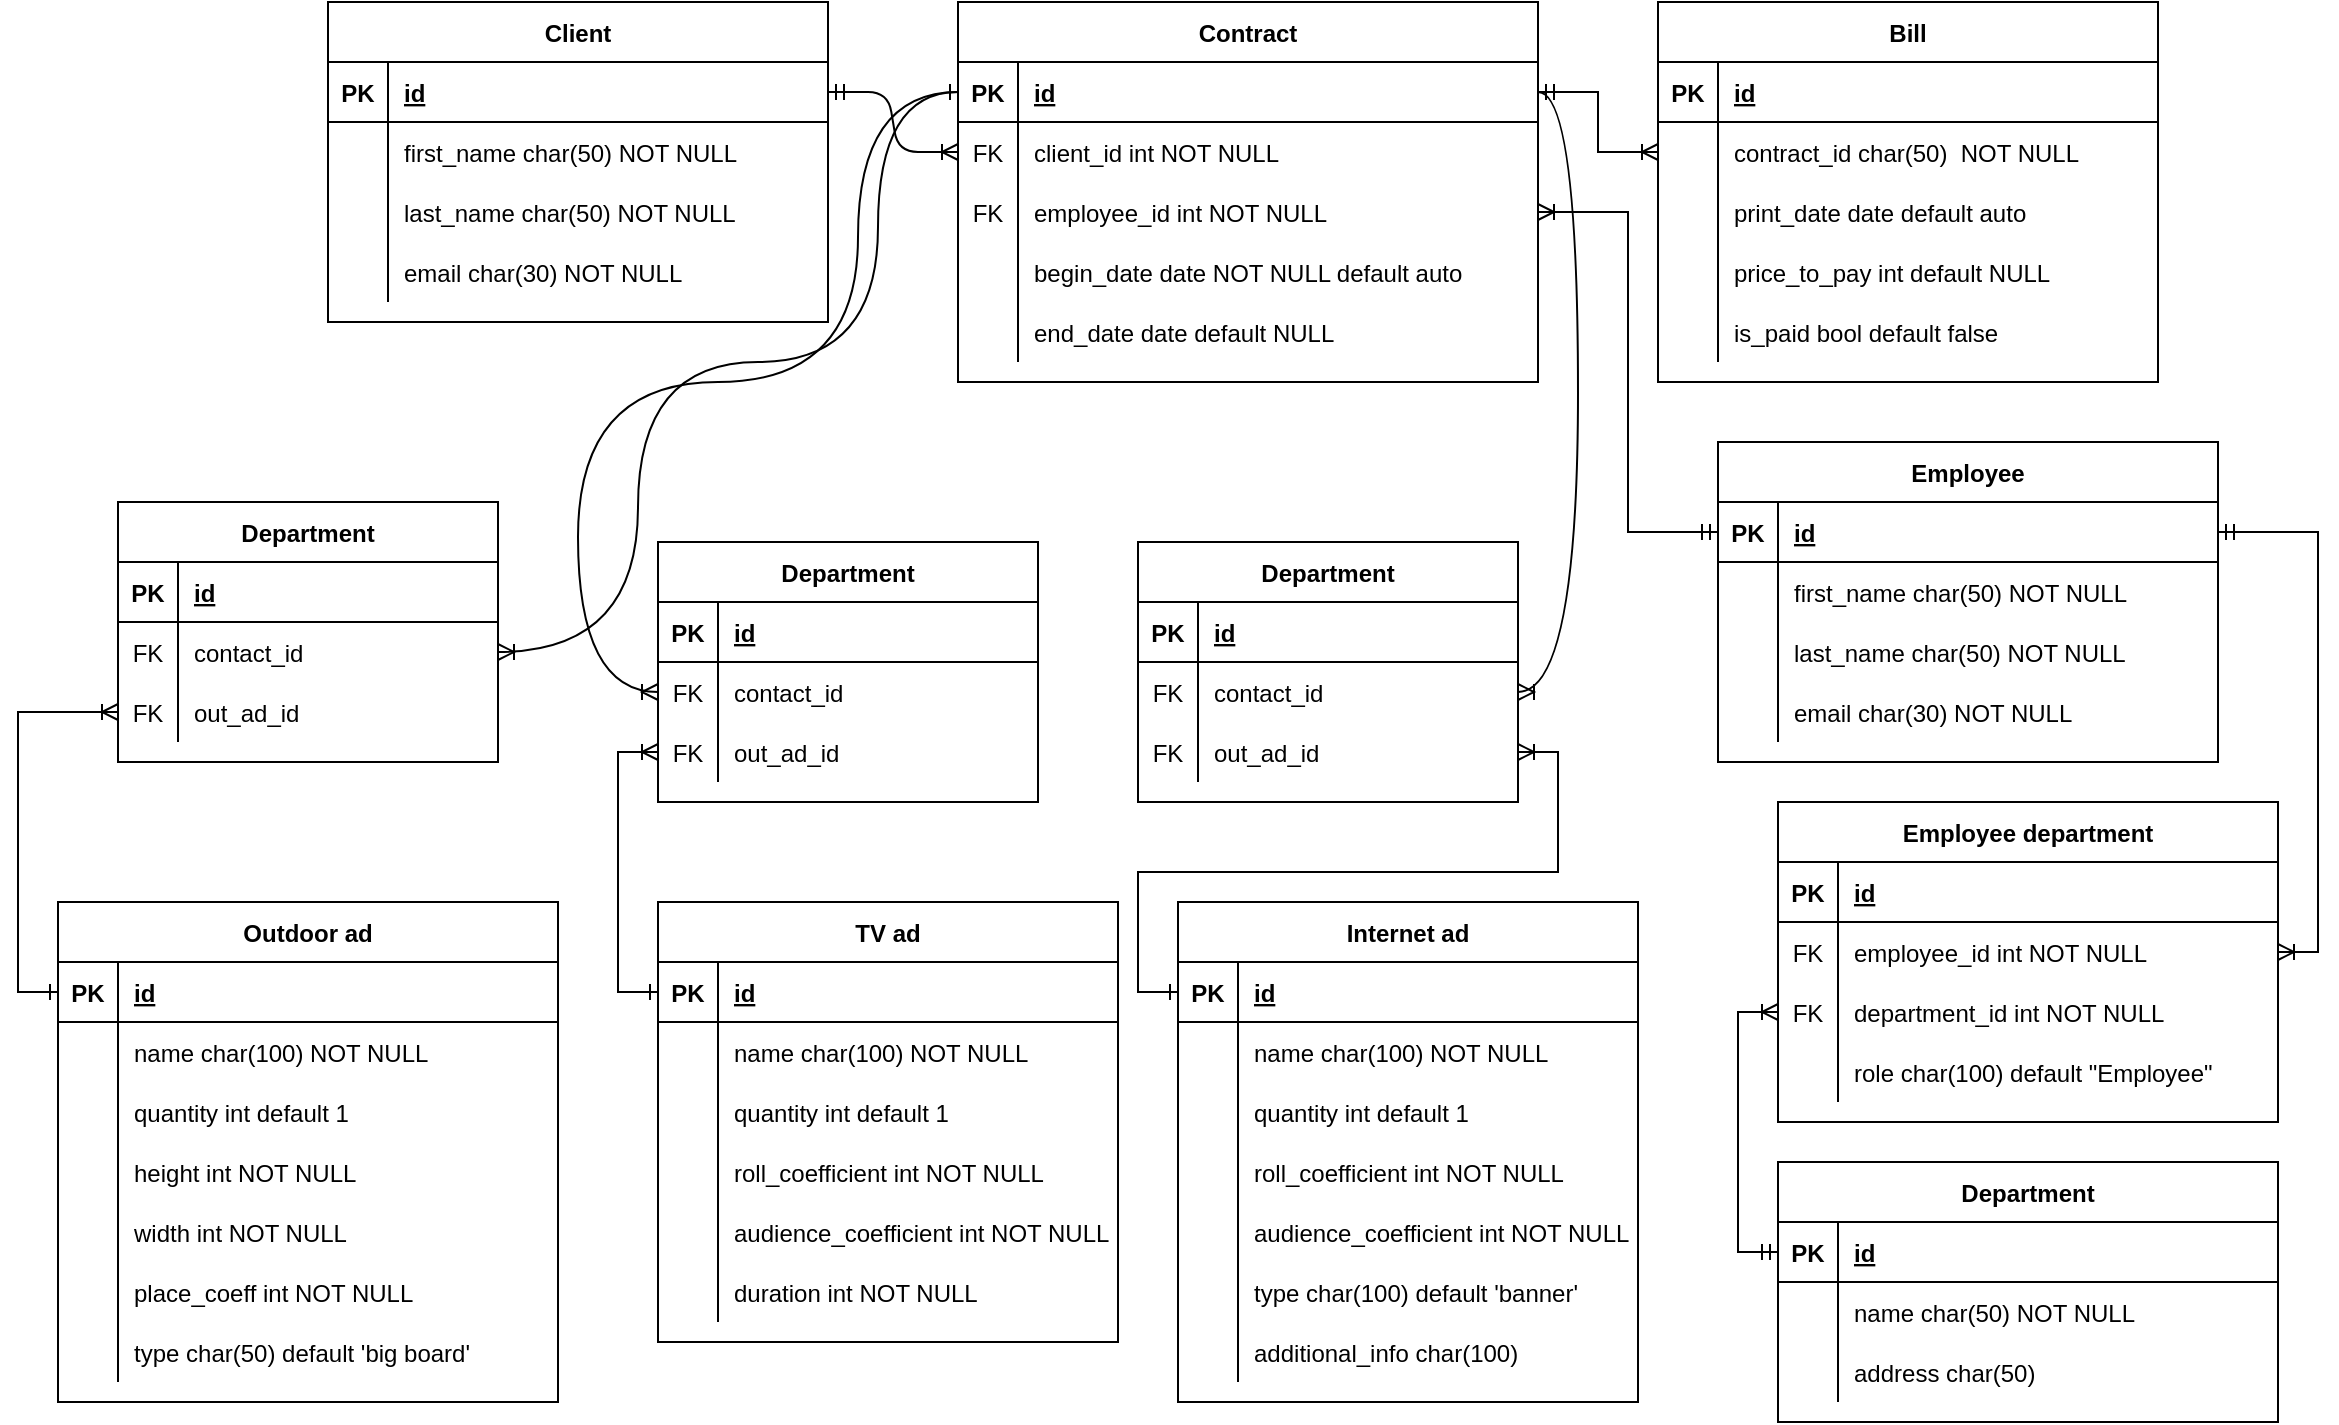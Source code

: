 <mxfile version="14.6.3" type="github">
  <diagram id="R2lEEEUBdFMjLlhIrx00" name="Page-1">
    <mxGraphModel dx="792" dy="732" grid="1" gridSize="10" guides="1" tooltips="1" connect="1" arrows="1" fold="1" page="1" pageScale="1" pageWidth="850" pageHeight="1100" math="0" shadow="0" extFonts="Permanent Marker^https://fonts.googleapis.com/css?family=Permanent+Marker">
      <root>
        <mxCell id="0" />
        <mxCell id="1" parent="0" />
        <mxCell id="C-vyLk0tnHw3VtMMgP7b-1" value="" style="edgeStyle=entityRelationEdgeStyle;endArrow=ERoneToMany;startArrow=ERmandOne;endFill=0;startFill=0;" parent="1" source="C-vyLk0tnHw3VtMMgP7b-24" target="C-vyLk0tnHw3VtMMgP7b-6" edge="1">
          <mxGeometry width="100" height="100" relative="1" as="geometry">
            <mxPoint x="340" y="720" as="sourcePoint" />
            <mxPoint x="440" y="620" as="targetPoint" />
          </mxGeometry>
        </mxCell>
        <mxCell id="C-vyLk0tnHw3VtMMgP7b-2" value="Contract" style="shape=table;startSize=30;container=1;collapsible=1;childLayout=tableLayout;fixedRows=1;rowLines=0;fontStyle=1;align=center;resizeLast=1;" parent="1" vertex="1">
          <mxGeometry x="490" y="120" width="290" height="190" as="geometry" />
        </mxCell>
        <mxCell id="C-vyLk0tnHw3VtMMgP7b-3" value="" style="shape=partialRectangle;collapsible=0;dropTarget=0;pointerEvents=0;fillColor=none;points=[[0,0.5],[1,0.5]];portConstraint=eastwest;top=0;left=0;right=0;bottom=1;" parent="C-vyLk0tnHw3VtMMgP7b-2" vertex="1">
          <mxGeometry y="30" width="290" height="30" as="geometry" />
        </mxCell>
        <mxCell id="C-vyLk0tnHw3VtMMgP7b-4" value="PK" style="shape=partialRectangle;overflow=hidden;connectable=0;fillColor=none;top=0;left=0;bottom=0;right=0;fontStyle=1;" parent="C-vyLk0tnHw3VtMMgP7b-3" vertex="1">
          <mxGeometry width="30" height="30" as="geometry" />
        </mxCell>
        <mxCell id="C-vyLk0tnHw3VtMMgP7b-5" value="id" style="shape=partialRectangle;overflow=hidden;connectable=0;fillColor=none;top=0;left=0;bottom=0;right=0;align=left;spacingLeft=6;fontStyle=5;" parent="C-vyLk0tnHw3VtMMgP7b-3" vertex="1">
          <mxGeometry x="30" width="260" height="30" as="geometry" />
        </mxCell>
        <mxCell id="C-vyLk0tnHw3VtMMgP7b-6" value="" style="shape=partialRectangle;collapsible=0;dropTarget=0;pointerEvents=0;fillColor=none;points=[[0,0.5],[1,0.5]];portConstraint=eastwest;top=0;left=0;right=0;bottom=0;" parent="C-vyLk0tnHw3VtMMgP7b-2" vertex="1">
          <mxGeometry y="60" width="290" height="30" as="geometry" />
        </mxCell>
        <mxCell id="C-vyLk0tnHw3VtMMgP7b-7" value="FK" style="shape=partialRectangle;overflow=hidden;connectable=0;fillColor=none;top=0;left=0;bottom=0;right=0;" parent="C-vyLk0tnHw3VtMMgP7b-6" vertex="1">
          <mxGeometry width="30" height="30" as="geometry" />
        </mxCell>
        <mxCell id="C-vyLk0tnHw3VtMMgP7b-8" value="client_id int NOT NULL" style="shape=partialRectangle;overflow=hidden;connectable=0;fillColor=none;top=0;left=0;bottom=0;right=0;align=left;spacingLeft=6;" parent="C-vyLk0tnHw3VtMMgP7b-6" vertex="1">
          <mxGeometry x="30" width="260" height="30" as="geometry" />
        </mxCell>
        <mxCell id="C-vyLk0tnHw3VtMMgP7b-9" value="" style="shape=partialRectangle;collapsible=0;dropTarget=0;pointerEvents=0;fillColor=none;points=[[0,0.5],[1,0.5]];portConstraint=eastwest;top=0;left=0;right=0;bottom=0;" parent="C-vyLk0tnHw3VtMMgP7b-2" vertex="1">
          <mxGeometry y="90" width="290" height="30" as="geometry" />
        </mxCell>
        <mxCell id="C-vyLk0tnHw3VtMMgP7b-10" value="FK" style="shape=partialRectangle;overflow=hidden;connectable=0;fillColor=none;top=0;left=0;bottom=0;right=0;" parent="C-vyLk0tnHw3VtMMgP7b-9" vertex="1">
          <mxGeometry width="30" height="30" as="geometry" />
        </mxCell>
        <mxCell id="C-vyLk0tnHw3VtMMgP7b-11" value="employee_id int NOT NULL" style="shape=partialRectangle;overflow=hidden;connectable=0;fillColor=none;top=0;left=0;bottom=0;right=0;align=left;spacingLeft=6;" parent="C-vyLk0tnHw3VtMMgP7b-9" vertex="1">
          <mxGeometry x="30" width="260" height="30" as="geometry" />
        </mxCell>
        <mxCell id="jYW_8Co8lEucG8dBWMGK-69" value="" style="shape=partialRectangle;collapsible=0;dropTarget=0;pointerEvents=0;fillColor=none;points=[[0,0.5],[1,0.5]];portConstraint=eastwest;top=0;left=0;right=0;bottom=0;" parent="C-vyLk0tnHw3VtMMgP7b-2" vertex="1">
          <mxGeometry y="120" width="290" height="30" as="geometry" />
        </mxCell>
        <mxCell id="jYW_8Co8lEucG8dBWMGK-70" value="" style="shape=partialRectangle;overflow=hidden;connectable=0;fillColor=none;top=0;left=0;bottom=0;right=0;" parent="jYW_8Co8lEucG8dBWMGK-69" vertex="1">
          <mxGeometry width="30" height="30" as="geometry" />
        </mxCell>
        <mxCell id="jYW_8Co8lEucG8dBWMGK-71" value="begin_date date NOT NULL default auto" style="shape=partialRectangle;overflow=hidden;connectable=0;fillColor=none;top=0;left=0;bottom=0;right=0;align=left;spacingLeft=6;" parent="jYW_8Co8lEucG8dBWMGK-69" vertex="1">
          <mxGeometry x="30" width="260" height="30" as="geometry" />
        </mxCell>
        <mxCell id="jYW_8Co8lEucG8dBWMGK-72" value="" style="shape=partialRectangle;collapsible=0;dropTarget=0;pointerEvents=0;fillColor=none;points=[[0,0.5],[1,0.5]];portConstraint=eastwest;top=0;left=0;right=0;bottom=0;" parent="C-vyLk0tnHw3VtMMgP7b-2" vertex="1">
          <mxGeometry y="150" width="290" height="30" as="geometry" />
        </mxCell>
        <mxCell id="jYW_8Co8lEucG8dBWMGK-73" value="" style="shape=partialRectangle;overflow=hidden;connectable=0;fillColor=none;top=0;left=0;bottom=0;right=0;" parent="jYW_8Co8lEucG8dBWMGK-72" vertex="1">
          <mxGeometry width="30" height="30" as="geometry" />
        </mxCell>
        <mxCell id="jYW_8Co8lEucG8dBWMGK-74" value="end_date date default NULL" style="shape=partialRectangle;overflow=hidden;connectable=0;fillColor=none;top=0;left=0;bottom=0;right=0;align=left;spacingLeft=6;" parent="jYW_8Co8lEucG8dBWMGK-72" vertex="1">
          <mxGeometry x="30" width="260" height="30" as="geometry" />
        </mxCell>
        <mxCell id="C-vyLk0tnHw3VtMMgP7b-23" value="Client" style="shape=table;startSize=30;container=1;collapsible=1;childLayout=tableLayout;fixedRows=1;rowLines=0;fontStyle=1;align=center;resizeLast=1;" parent="1" vertex="1">
          <mxGeometry x="175" y="120" width="250" height="160" as="geometry" />
        </mxCell>
        <mxCell id="C-vyLk0tnHw3VtMMgP7b-24" value="" style="shape=partialRectangle;collapsible=0;dropTarget=0;pointerEvents=0;fillColor=none;points=[[0,0.5],[1,0.5]];portConstraint=eastwest;top=0;left=0;right=0;bottom=1;" parent="C-vyLk0tnHw3VtMMgP7b-23" vertex="1">
          <mxGeometry y="30" width="250" height="30" as="geometry" />
        </mxCell>
        <mxCell id="C-vyLk0tnHw3VtMMgP7b-25" value="PK" style="shape=partialRectangle;overflow=hidden;connectable=0;fillColor=none;top=0;left=0;bottom=0;right=0;fontStyle=1;" parent="C-vyLk0tnHw3VtMMgP7b-24" vertex="1">
          <mxGeometry width="30" height="30" as="geometry" />
        </mxCell>
        <mxCell id="C-vyLk0tnHw3VtMMgP7b-26" value="id" style="shape=partialRectangle;overflow=hidden;connectable=0;fillColor=none;top=0;left=0;bottom=0;right=0;align=left;spacingLeft=6;fontStyle=5;" parent="C-vyLk0tnHw3VtMMgP7b-24" vertex="1">
          <mxGeometry x="30" width="220" height="30" as="geometry" />
        </mxCell>
        <mxCell id="C-vyLk0tnHw3VtMMgP7b-27" value="" style="shape=partialRectangle;collapsible=0;dropTarget=0;pointerEvents=0;fillColor=none;points=[[0,0.5],[1,0.5]];portConstraint=eastwest;top=0;left=0;right=0;bottom=0;" parent="C-vyLk0tnHw3VtMMgP7b-23" vertex="1">
          <mxGeometry y="60" width="250" height="30" as="geometry" />
        </mxCell>
        <mxCell id="C-vyLk0tnHw3VtMMgP7b-28" value="" style="shape=partialRectangle;overflow=hidden;connectable=0;fillColor=none;top=0;left=0;bottom=0;right=0;" parent="C-vyLk0tnHw3VtMMgP7b-27" vertex="1">
          <mxGeometry width="30" height="30" as="geometry" />
        </mxCell>
        <mxCell id="C-vyLk0tnHw3VtMMgP7b-29" value="first_name char(50) NOT NULL" style="shape=partialRectangle;overflow=hidden;connectable=0;fillColor=none;top=0;left=0;bottom=0;right=0;align=left;spacingLeft=6;" parent="C-vyLk0tnHw3VtMMgP7b-27" vertex="1">
          <mxGeometry x="30" width="220" height="30" as="geometry" />
        </mxCell>
        <mxCell id="DAZSzT3aJ0yRN7Px0Ek2-8" value="" style="shape=partialRectangle;collapsible=0;dropTarget=0;pointerEvents=0;fillColor=none;points=[[0,0.5],[1,0.5]];portConstraint=eastwest;top=0;left=0;right=0;bottom=0;" parent="C-vyLk0tnHw3VtMMgP7b-23" vertex="1">
          <mxGeometry y="90" width="250" height="30" as="geometry" />
        </mxCell>
        <mxCell id="DAZSzT3aJ0yRN7Px0Ek2-9" value="" style="shape=partialRectangle;overflow=hidden;connectable=0;fillColor=none;top=0;left=0;bottom=0;right=0;" parent="DAZSzT3aJ0yRN7Px0Ek2-8" vertex="1">
          <mxGeometry width="30" height="30" as="geometry" />
        </mxCell>
        <mxCell id="DAZSzT3aJ0yRN7Px0Ek2-10" value="last_name char(50) NOT NULL" style="shape=partialRectangle;overflow=hidden;connectable=0;fillColor=none;top=0;left=0;bottom=0;right=0;align=left;spacingLeft=6;" parent="DAZSzT3aJ0yRN7Px0Ek2-8" vertex="1">
          <mxGeometry x="30" width="220" height="30" as="geometry" />
        </mxCell>
        <mxCell id="DAZSzT3aJ0yRN7Px0Ek2-11" value="" style="shape=partialRectangle;collapsible=0;dropTarget=0;pointerEvents=0;fillColor=none;points=[[0,0.5],[1,0.5]];portConstraint=eastwest;top=0;left=0;right=0;bottom=0;" parent="C-vyLk0tnHw3VtMMgP7b-23" vertex="1">
          <mxGeometry y="120" width="250" height="30" as="geometry" />
        </mxCell>
        <mxCell id="DAZSzT3aJ0yRN7Px0Ek2-12" value="" style="shape=partialRectangle;overflow=hidden;connectable=0;fillColor=none;top=0;left=0;bottom=0;right=0;" parent="DAZSzT3aJ0yRN7Px0Ek2-11" vertex="1">
          <mxGeometry width="30" height="30" as="geometry" />
        </mxCell>
        <mxCell id="DAZSzT3aJ0yRN7Px0Ek2-13" value="email char(30) NOT NULL" style="shape=partialRectangle;overflow=hidden;connectable=0;fillColor=none;top=0;left=0;bottom=0;right=0;align=left;spacingLeft=6;" parent="DAZSzT3aJ0yRN7Px0Ek2-11" vertex="1">
          <mxGeometry x="30" width="220" height="30" as="geometry" />
        </mxCell>
        <mxCell id="jYW_8Co8lEucG8dBWMGK-11" value="Employee" style="shape=table;startSize=30;container=1;collapsible=1;childLayout=tableLayout;fixedRows=1;rowLines=0;fontStyle=1;align=center;resizeLast=1;" parent="1" vertex="1">
          <mxGeometry x="870" y="340" width="250" height="160" as="geometry" />
        </mxCell>
        <mxCell id="jYW_8Co8lEucG8dBWMGK-12" value="" style="shape=partialRectangle;collapsible=0;dropTarget=0;pointerEvents=0;fillColor=none;points=[[0,0.5],[1,0.5]];portConstraint=eastwest;top=0;left=0;right=0;bottom=1;" parent="jYW_8Co8lEucG8dBWMGK-11" vertex="1">
          <mxGeometry y="30" width="250" height="30" as="geometry" />
        </mxCell>
        <mxCell id="jYW_8Co8lEucG8dBWMGK-13" value="PK" style="shape=partialRectangle;overflow=hidden;connectable=0;fillColor=none;top=0;left=0;bottom=0;right=0;fontStyle=1;" parent="jYW_8Co8lEucG8dBWMGK-12" vertex="1">
          <mxGeometry width="30" height="30" as="geometry" />
        </mxCell>
        <mxCell id="jYW_8Co8lEucG8dBWMGK-14" value="id" style="shape=partialRectangle;overflow=hidden;connectable=0;fillColor=none;top=0;left=0;bottom=0;right=0;align=left;spacingLeft=6;fontStyle=5;" parent="jYW_8Co8lEucG8dBWMGK-12" vertex="1">
          <mxGeometry x="30" width="220" height="30" as="geometry" />
        </mxCell>
        <mxCell id="jYW_8Co8lEucG8dBWMGK-15" value="" style="shape=partialRectangle;collapsible=0;dropTarget=0;pointerEvents=0;fillColor=none;points=[[0,0.5],[1,0.5]];portConstraint=eastwest;top=0;left=0;right=0;bottom=0;" parent="jYW_8Co8lEucG8dBWMGK-11" vertex="1">
          <mxGeometry y="60" width="250" height="30" as="geometry" />
        </mxCell>
        <mxCell id="jYW_8Co8lEucG8dBWMGK-16" value="" style="shape=partialRectangle;overflow=hidden;connectable=0;fillColor=none;top=0;left=0;bottom=0;right=0;" parent="jYW_8Co8lEucG8dBWMGK-15" vertex="1">
          <mxGeometry width="30" height="30" as="geometry" />
        </mxCell>
        <mxCell id="jYW_8Co8lEucG8dBWMGK-17" value="first_name char(50) NOT NULL" style="shape=partialRectangle;overflow=hidden;connectable=0;fillColor=none;top=0;left=0;bottom=0;right=0;align=left;spacingLeft=6;" parent="jYW_8Co8lEucG8dBWMGK-15" vertex="1">
          <mxGeometry x="30" width="220" height="30" as="geometry" />
        </mxCell>
        <mxCell id="jYW_8Co8lEucG8dBWMGK-18" value="" style="shape=partialRectangle;collapsible=0;dropTarget=0;pointerEvents=0;fillColor=none;points=[[0,0.5],[1,0.5]];portConstraint=eastwest;top=0;left=0;right=0;bottom=0;" parent="jYW_8Co8lEucG8dBWMGK-11" vertex="1">
          <mxGeometry y="90" width="250" height="30" as="geometry" />
        </mxCell>
        <mxCell id="jYW_8Co8lEucG8dBWMGK-19" value="" style="shape=partialRectangle;overflow=hidden;connectable=0;fillColor=none;top=0;left=0;bottom=0;right=0;" parent="jYW_8Co8lEucG8dBWMGK-18" vertex="1">
          <mxGeometry width="30" height="30" as="geometry" />
        </mxCell>
        <mxCell id="jYW_8Co8lEucG8dBWMGK-20" value="last_name char(50) NOT NULL" style="shape=partialRectangle;overflow=hidden;connectable=0;fillColor=none;top=0;left=0;bottom=0;right=0;align=left;spacingLeft=6;" parent="jYW_8Co8lEucG8dBWMGK-18" vertex="1">
          <mxGeometry x="30" width="220" height="30" as="geometry" />
        </mxCell>
        <mxCell id="jYW_8Co8lEucG8dBWMGK-21" value="" style="shape=partialRectangle;collapsible=0;dropTarget=0;pointerEvents=0;fillColor=none;points=[[0,0.5],[1,0.5]];portConstraint=eastwest;top=0;left=0;right=0;bottom=0;" parent="jYW_8Co8lEucG8dBWMGK-11" vertex="1">
          <mxGeometry y="120" width="250" height="30" as="geometry" />
        </mxCell>
        <mxCell id="jYW_8Co8lEucG8dBWMGK-22" value="" style="shape=partialRectangle;overflow=hidden;connectable=0;fillColor=none;top=0;left=0;bottom=0;right=0;" parent="jYW_8Co8lEucG8dBWMGK-21" vertex="1">
          <mxGeometry width="30" height="30" as="geometry" />
        </mxCell>
        <mxCell id="jYW_8Co8lEucG8dBWMGK-23" value="email char(30) NOT NULL" style="shape=partialRectangle;overflow=hidden;connectable=0;fillColor=none;top=0;left=0;bottom=0;right=0;align=left;spacingLeft=6;" parent="jYW_8Co8lEucG8dBWMGK-21" vertex="1">
          <mxGeometry x="30" width="220" height="30" as="geometry" />
        </mxCell>
        <mxCell id="jYW_8Co8lEucG8dBWMGK-24" value="Department" style="shape=table;startSize=30;container=1;collapsible=1;childLayout=tableLayout;fixedRows=1;rowLines=0;fontStyle=1;align=center;resizeLast=1;" parent="1" vertex="1">
          <mxGeometry x="900" y="700" width="250" height="130" as="geometry" />
        </mxCell>
        <mxCell id="jYW_8Co8lEucG8dBWMGK-25" value="" style="shape=partialRectangle;collapsible=0;dropTarget=0;pointerEvents=0;fillColor=none;points=[[0,0.5],[1,0.5]];portConstraint=eastwest;top=0;left=0;right=0;bottom=1;" parent="jYW_8Co8lEucG8dBWMGK-24" vertex="1">
          <mxGeometry y="30" width="250" height="30" as="geometry" />
        </mxCell>
        <mxCell id="jYW_8Co8lEucG8dBWMGK-26" value="PK" style="shape=partialRectangle;overflow=hidden;connectable=0;fillColor=none;top=0;left=0;bottom=0;right=0;fontStyle=1;" parent="jYW_8Co8lEucG8dBWMGK-25" vertex="1">
          <mxGeometry width="30" height="30" as="geometry" />
        </mxCell>
        <mxCell id="jYW_8Co8lEucG8dBWMGK-27" value="id" style="shape=partialRectangle;overflow=hidden;connectable=0;fillColor=none;top=0;left=0;bottom=0;right=0;align=left;spacingLeft=6;fontStyle=5;" parent="jYW_8Co8lEucG8dBWMGK-25" vertex="1">
          <mxGeometry x="30" width="220" height="30" as="geometry" />
        </mxCell>
        <mxCell id="jYW_8Co8lEucG8dBWMGK-28" value="" style="shape=partialRectangle;collapsible=0;dropTarget=0;pointerEvents=0;fillColor=none;points=[[0,0.5],[1,0.5]];portConstraint=eastwest;top=0;left=0;right=0;bottom=0;" parent="jYW_8Co8lEucG8dBWMGK-24" vertex="1">
          <mxGeometry y="60" width="250" height="30" as="geometry" />
        </mxCell>
        <mxCell id="jYW_8Co8lEucG8dBWMGK-29" value="" style="shape=partialRectangle;overflow=hidden;connectable=0;fillColor=none;top=0;left=0;bottom=0;right=0;" parent="jYW_8Co8lEucG8dBWMGK-28" vertex="1">
          <mxGeometry width="30" height="30" as="geometry" />
        </mxCell>
        <mxCell id="jYW_8Co8lEucG8dBWMGK-30" value="name char(50) NOT NULL" style="shape=partialRectangle;overflow=hidden;connectable=0;fillColor=none;top=0;left=0;bottom=0;right=0;align=left;spacingLeft=6;" parent="jYW_8Co8lEucG8dBWMGK-28" vertex="1">
          <mxGeometry x="30" width="220" height="30" as="geometry" />
        </mxCell>
        <mxCell id="jYW_8Co8lEucG8dBWMGK-63" value="" style="shape=partialRectangle;collapsible=0;dropTarget=0;pointerEvents=0;fillColor=none;points=[[0,0.5],[1,0.5]];portConstraint=eastwest;top=0;left=0;right=0;bottom=0;" parent="jYW_8Co8lEucG8dBWMGK-24" vertex="1">
          <mxGeometry y="90" width="250" height="30" as="geometry" />
        </mxCell>
        <mxCell id="jYW_8Co8lEucG8dBWMGK-64" value="" style="shape=partialRectangle;overflow=hidden;connectable=0;fillColor=none;top=0;left=0;bottom=0;right=0;" parent="jYW_8Co8lEucG8dBWMGK-63" vertex="1">
          <mxGeometry width="30" height="30" as="geometry" />
        </mxCell>
        <mxCell id="jYW_8Co8lEucG8dBWMGK-65" value="address char(50) " style="shape=partialRectangle;overflow=hidden;connectable=0;fillColor=none;top=0;left=0;bottom=0;right=0;align=left;spacingLeft=6;" parent="jYW_8Co8lEucG8dBWMGK-63" vertex="1">
          <mxGeometry x="30" width="220" height="30" as="geometry" />
        </mxCell>
        <mxCell id="jYW_8Co8lEucG8dBWMGK-50" value="Employee department" style="shape=table;startSize=30;container=1;collapsible=1;childLayout=tableLayout;fixedRows=1;rowLines=0;fontStyle=1;align=center;resizeLast=1;" parent="1" vertex="1">
          <mxGeometry x="900" y="520" width="250" height="160" as="geometry" />
        </mxCell>
        <mxCell id="jYW_8Co8lEucG8dBWMGK-51" value="" style="shape=partialRectangle;collapsible=0;dropTarget=0;pointerEvents=0;fillColor=none;points=[[0,0.5],[1,0.5]];portConstraint=eastwest;top=0;left=0;right=0;bottom=1;" parent="jYW_8Co8lEucG8dBWMGK-50" vertex="1">
          <mxGeometry y="30" width="250" height="30" as="geometry" />
        </mxCell>
        <mxCell id="jYW_8Co8lEucG8dBWMGK-52" value="PK" style="shape=partialRectangle;overflow=hidden;connectable=0;fillColor=none;top=0;left=0;bottom=0;right=0;fontStyle=1;" parent="jYW_8Co8lEucG8dBWMGK-51" vertex="1">
          <mxGeometry width="30" height="30" as="geometry" />
        </mxCell>
        <mxCell id="jYW_8Co8lEucG8dBWMGK-53" value="id" style="shape=partialRectangle;overflow=hidden;connectable=0;fillColor=none;top=0;left=0;bottom=0;right=0;align=left;spacingLeft=6;fontStyle=5;" parent="jYW_8Co8lEucG8dBWMGK-51" vertex="1">
          <mxGeometry x="30" width="220" height="30" as="geometry" />
        </mxCell>
        <mxCell id="jYW_8Co8lEucG8dBWMGK-54" value="" style="shape=partialRectangle;collapsible=0;dropTarget=0;pointerEvents=0;fillColor=none;points=[[0,0.5],[1,0.5]];portConstraint=eastwest;top=0;left=0;right=0;bottom=0;" parent="jYW_8Co8lEucG8dBWMGK-50" vertex="1">
          <mxGeometry y="60" width="250" height="30" as="geometry" />
        </mxCell>
        <mxCell id="jYW_8Co8lEucG8dBWMGK-55" value="FK" style="shape=partialRectangle;overflow=hidden;connectable=0;fillColor=none;top=0;left=0;bottom=0;right=0;" parent="jYW_8Co8lEucG8dBWMGK-54" vertex="1">
          <mxGeometry width="30" height="30" as="geometry" />
        </mxCell>
        <mxCell id="jYW_8Co8lEucG8dBWMGK-56" value="employee_id int NOT NULL" style="shape=partialRectangle;overflow=hidden;connectable=0;fillColor=none;top=0;left=0;bottom=0;right=0;align=left;spacingLeft=6;" parent="jYW_8Co8lEucG8dBWMGK-54" vertex="1">
          <mxGeometry x="30" width="220" height="30" as="geometry" />
        </mxCell>
        <mxCell id="jYW_8Co8lEucG8dBWMGK-57" value="" style="shape=partialRectangle;collapsible=0;dropTarget=0;pointerEvents=0;fillColor=none;points=[[0,0.5],[1,0.5]];portConstraint=eastwest;top=0;left=0;right=0;bottom=0;" parent="jYW_8Co8lEucG8dBWMGK-50" vertex="1">
          <mxGeometry y="90" width="250" height="30" as="geometry" />
        </mxCell>
        <mxCell id="jYW_8Co8lEucG8dBWMGK-58" value="FK" style="shape=partialRectangle;overflow=hidden;connectable=0;fillColor=none;top=0;left=0;bottom=0;right=0;" parent="jYW_8Co8lEucG8dBWMGK-57" vertex="1">
          <mxGeometry width="30" height="30" as="geometry" />
        </mxCell>
        <mxCell id="jYW_8Co8lEucG8dBWMGK-59" value="department_id int NOT NULL" style="shape=partialRectangle;overflow=hidden;connectable=0;fillColor=none;top=0;left=0;bottom=0;right=0;align=left;spacingLeft=6;" parent="jYW_8Co8lEucG8dBWMGK-57" vertex="1">
          <mxGeometry x="30" width="220" height="30" as="geometry" />
        </mxCell>
        <mxCell id="jYW_8Co8lEucG8dBWMGK-60" value="" style="shape=partialRectangle;collapsible=0;dropTarget=0;pointerEvents=0;fillColor=none;points=[[0,0.5],[1,0.5]];portConstraint=eastwest;top=0;left=0;right=0;bottom=0;" parent="jYW_8Co8lEucG8dBWMGK-50" vertex="1">
          <mxGeometry y="120" width="250" height="30" as="geometry" />
        </mxCell>
        <mxCell id="jYW_8Co8lEucG8dBWMGK-61" value="" style="shape=partialRectangle;overflow=hidden;connectable=0;fillColor=none;top=0;left=0;bottom=0;right=0;" parent="jYW_8Co8lEucG8dBWMGK-60" vertex="1">
          <mxGeometry width="30" height="30" as="geometry" />
        </mxCell>
        <mxCell id="jYW_8Co8lEucG8dBWMGK-62" value="role char(100) default &quot;Employee&quot;" style="shape=partialRectangle;overflow=hidden;connectable=0;fillColor=none;top=0;left=0;bottom=0;right=0;align=left;spacingLeft=6;" parent="jYW_8Co8lEucG8dBWMGK-60" vertex="1">
          <mxGeometry x="30" width="220" height="30" as="geometry" />
        </mxCell>
        <mxCell id="jYW_8Co8lEucG8dBWMGK-78" style="edgeStyle=orthogonalEdgeStyle;rounded=0;orthogonalLoop=1;jettySize=auto;html=1;entryX=1;entryY=0.5;entryDx=0;entryDy=0;startArrow=ERmandOne;startFill=0;endArrow=ERoneToMany;endFill=0;" parent="1" source="jYW_8Co8lEucG8dBWMGK-12" target="jYW_8Co8lEucG8dBWMGK-54" edge="1">
          <mxGeometry relative="1" as="geometry" />
        </mxCell>
        <mxCell id="jYW_8Co8lEucG8dBWMGK-79" style="edgeStyle=orthogonalEdgeStyle;rounded=0;orthogonalLoop=1;jettySize=auto;html=1;entryX=0;entryY=0.5;entryDx=0;entryDy=0;startArrow=ERmandOne;startFill=0;endArrow=ERoneToMany;endFill=0;" parent="1" source="jYW_8Co8lEucG8dBWMGK-25" target="jYW_8Co8lEucG8dBWMGK-57" edge="1">
          <mxGeometry relative="1" as="geometry" />
        </mxCell>
        <mxCell id="jYW_8Co8lEucG8dBWMGK-81" style="edgeStyle=orthogonalEdgeStyle;rounded=0;orthogonalLoop=1;jettySize=auto;html=1;entryX=1;entryY=0.5;entryDx=0;entryDy=0;startArrow=ERmandOne;startFill=0;endArrow=ERoneToMany;endFill=0;" parent="1" source="jYW_8Co8lEucG8dBWMGK-12" target="C-vyLk0tnHw3VtMMgP7b-9" edge="1">
          <mxGeometry relative="1" as="geometry" />
        </mxCell>
        <mxCell id="jYW_8Co8lEucG8dBWMGK-82" value="Bill" style="shape=table;startSize=30;container=1;collapsible=1;childLayout=tableLayout;fixedRows=1;rowLines=0;fontStyle=1;align=center;resizeLast=1;" parent="1" vertex="1">
          <mxGeometry x="840" y="120" width="250" height="190" as="geometry" />
        </mxCell>
        <mxCell id="jYW_8Co8lEucG8dBWMGK-83" value="" style="shape=partialRectangle;collapsible=0;dropTarget=0;pointerEvents=0;fillColor=none;points=[[0,0.5],[1,0.5]];portConstraint=eastwest;top=0;left=0;right=0;bottom=1;" parent="jYW_8Co8lEucG8dBWMGK-82" vertex="1">
          <mxGeometry y="30" width="250" height="30" as="geometry" />
        </mxCell>
        <mxCell id="jYW_8Co8lEucG8dBWMGK-84" value="PK" style="shape=partialRectangle;overflow=hidden;connectable=0;fillColor=none;top=0;left=0;bottom=0;right=0;fontStyle=1;" parent="jYW_8Co8lEucG8dBWMGK-83" vertex="1">
          <mxGeometry width="30" height="30" as="geometry" />
        </mxCell>
        <mxCell id="jYW_8Co8lEucG8dBWMGK-85" value="id" style="shape=partialRectangle;overflow=hidden;connectable=0;fillColor=none;top=0;left=0;bottom=0;right=0;align=left;spacingLeft=6;fontStyle=5;" parent="jYW_8Co8lEucG8dBWMGK-83" vertex="1">
          <mxGeometry x="30" width="220" height="30" as="geometry" />
        </mxCell>
        <mxCell id="jYW_8Co8lEucG8dBWMGK-86" value="" style="shape=partialRectangle;collapsible=0;dropTarget=0;pointerEvents=0;fillColor=none;points=[[0,0.5],[1,0.5]];portConstraint=eastwest;top=0;left=0;right=0;bottom=0;" parent="jYW_8Co8lEucG8dBWMGK-82" vertex="1">
          <mxGeometry y="60" width="250" height="30" as="geometry" />
        </mxCell>
        <mxCell id="jYW_8Co8lEucG8dBWMGK-87" value="" style="shape=partialRectangle;overflow=hidden;connectable=0;fillColor=none;top=0;left=0;bottom=0;right=0;" parent="jYW_8Co8lEucG8dBWMGK-86" vertex="1">
          <mxGeometry width="30" height="30" as="geometry" />
        </mxCell>
        <mxCell id="jYW_8Co8lEucG8dBWMGK-88" value="contract_id char(50)  NOT NULL" style="shape=partialRectangle;overflow=hidden;connectable=0;fillColor=none;top=0;left=0;bottom=0;right=0;align=left;spacingLeft=6;" parent="jYW_8Co8lEucG8dBWMGK-86" vertex="1">
          <mxGeometry x="30" width="220" height="30" as="geometry" />
        </mxCell>
        <mxCell id="jYW_8Co8lEucG8dBWMGK-89" value="" style="shape=partialRectangle;collapsible=0;dropTarget=0;pointerEvents=0;fillColor=none;points=[[0,0.5],[1,0.5]];portConstraint=eastwest;top=0;left=0;right=0;bottom=0;" parent="jYW_8Co8lEucG8dBWMGK-82" vertex="1">
          <mxGeometry y="90" width="250" height="30" as="geometry" />
        </mxCell>
        <mxCell id="jYW_8Co8lEucG8dBWMGK-90" value="" style="shape=partialRectangle;overflow=hidden;connectable=0;fillColor=none;top=0;left=0;bottom=0;right=0;" parent="jYW_8Co8lEucG8dBWMGK-89" vertex="1">
          <mxGeometry width="30" height="30" as="geometry" />
        </mxCell>
        <mxCell id="jYW_8Co8lEucG8dBWMGK-91" value="print_date date default auto" style="shape=partialRectangle;overflow=hidden;connectable=0;fillColor=none;top=0;left=0;bottom=0;right=0;align=left;spacingLeft=6;" parent="jYW_8Co8lEucG8dBWMGK-89" vertex="1">
          <mxGeometry x="30" width="220" height="30" as="geometry" />
        </mxCell>
        <mxCell id="jYW_8Co8lEucG8dBWMGK-92" value="" style="shape=partialRectangle;collapsible=0;dropTarget=0;pointerEvents=0;fillColor=none;points=[[0,0.5],[1,0.5]];portConstraint=eastwest;top=0;left=0;right=0;bottom=0;" parent="jYW_8Co8lEucG8dBWMGK-82" vertex="1">
          <mxGeometry y="120" width="250" height="30" as="geometry" />
        </mxCell>
        <mxCell id="jYW_8Co8lEucG8dBWMGK-93" value="" style="shape=partialRectangle;overflow=hidden;connectable=0;fillColor=none;top=0;left=0;bottom=0;right=0;" parent="jYW_8Co8lEucG8dBWMGK-92" vertex="1">
          <mxGeometry width="30" height="30" as="geometry" />
        </mxCell>
        <mxCell id="jYW_8Co8lEucG8dBWMGK-94" value="price_to_pay int default NULL" style="shape=partialRectangle;overflow=hidden;connectable=0;fillColor=none;top=0;left=0;bottom=0;right=0;align=left;spacingLeft=6;" parent="jYW_8Co8lEucG8dBWMGK-92" vertex="1">
          <mxGeometry x="30" width="220" height="30" as="geometry" />
        </mxCell>
        <mxCell id="jYW_8Co8lEucG8dBWMGK-95" value="" style="shape=partialRectangle;collapsible=0;dropTarget=0;pointerEvents=0;fillColor=none;points=[[0,0.5],[1,0.5]];portConstraint=eastwest;top=0;left=0;right=0;bottom=0;" parent="jYW_8Co8lEucG8dBWMGK-82" vertex="1">
          <mxGeometry y="150" width="250" height="30" as="geometry" />
        </mxCell>
        <mxCell id="jYW_8Co8lEucG8dBWMGK-96" value="" style="shape=partialRectangle;overflow=hidden;connectable=0;fillColor=none;top=0;left=0;bottom=0;right=0;" parent="jYW_8Co8lEucG8dBWMGK-95" vertex="1">
          <mxGeometry width="30" height="30" as="geometry" />
        </mxCell>
        <mxCell id="jYW_8Co8lEucG8dBWMGK-97" value="is_paid bool default false" style="shape=partialRectangle;overflow=hidden;connectable=0;fillColor=none;top=0;left=0;bottom=0;right=0;align=left;spacingLeft=6;" parent="jYW_8Co8lEucG8dBWMGK-95" vertex="1">
          <mxGeometry x="30" width="220" height="30" as="geometry" />
        </mxCell>
        <mxCell id="jYW_8Co8lEucG8dBWMGK-98" style="edgeStyle=orthogonalEdgeStyle;rounded=0;orthogonalLoop=1;jettySize=auto;html=1;entryX=0;entryY=0.5;entryDx=0;entryDy=0;startArrow=ERmandOne;startFill=0;endArrow=ERoneToMany;endFill=0;" parent="1" source="C-vyLk0tnHw3VtMMgP7b-3" target="jYW_8Co8lEucG8dBWMGK-86" edge="1">
          <mxGeometry relative="1" as="geometry" />
        </mxCell>
        <mxCell id="6CgIsOvqvFKjhHK4fjLP-1" value="Outdoor ad" style="shape=table;startSize=30;container=1;collapsible=1;childLayout=tableLayout;fixedRows=1;rowLines=0;fontStyle=1;align=center;resizeLast=1;" parent="1" vertex="1">
          <mxGeometry x="40" y="570" width="250" height="250" as="geometry" />
        </mxCell>
        <mxCell id="6CgIsOvqvFKjhHK4fjLP-2" value="" style="shape=partialRectangle;collapsible=0;dropTarget=0;pointerEvents=0;fillColor=none;points=[[0,0.5],[1,0.5]];portConstraint=eastwest;top=0;left=0;right=0;bottom=1;" parent="6CgIsOvqvFKjhHK4fjLP-1" vertex="1">
          <mxGeometry y="30" width="250" height="30" as="geometry" />
        </mxCell>
        <mxCell id="6CgIsOvqvFKjhHK4fjLP-3" value="PK" style="shape=partialRectangle;overflow=hidden;connectable=0;fillColor=none;top=0;left=0;bottom=0;right=0;fontStyle=1;" parent="6CgIsOvqvFKjhHK4fjLP-2" vertex="1">
          <mxGeometry width="30" height="30" as="geometry" />
        </mxCell>
        <mxCell id="6CgIsOvqvFKjhHK4fjLP-4" value="id" style="shape=partialRectangle;overflow=hidden;connectable=0;fillColor=none;top=0;left=0;bottom=0;right=0;align=left;spacingLeft=6;fontStyle=5;" parent="6CgIsOvqvFKjhHK4fjLP-2" vertex="1">
          <mxGeometry x="30" width="220" height="30" as="geometry" />
        </mxCell>
        <mxCell id="6CgIsOvqvFKjhHK4fjLP-5" value="" style="shape=partialRectangle;collapsible=0;dropTarget=0;pointerEvents=0;fillColor=none;points=[[0,0.5],[1,0.5]];portConstraint=eastwest;top=0;left=0;right=0;bottom=0;" parent="6CgIsOvqvFKjhHK4fjLP-1" vertex="1">
          <mxGeometry y="60" width="250" height="30" as="geometry" />
        </mxCell>
        <mxCell id="6CgIsOvqvFKjhHK4fjLP-6" value="" style="shape=partialRectangle;overflow=hidden;connectable=0;fillColor=none;top=0;left=0;bottom=0;right=0;" parent="6CgIsOvqvFKjhHK4fjLP-5" vertex="1">
          <mxGeometry width="30" height="30" as="geometry" />
        </mxCell>
        <mxCell id="6CgIsOvqvFKjhHK4fjLP-7" value="name char(100) NOT NULL" style="shape=partialRectangle;overflow=hidden;connectable=0;fillColor=none;top=0;left=0;bottom=0;right=0;align=left;spacingLeft=6;" parent="6CgIsOvqvFKjhHK4fjLP-5" vertex="1">
          <mxGeometry x="30" width="220" height="30" as="geometry" />
        </mxCell>
        <mxCell id="6CgIsOvqvFKjhHK4fjLP-8" value="" style="shape=partialRectangle;collapsible=0;dropTarget=0;pointerEvents=0;fillColor=none;points=[[0,0.5],[1,0.5]];portConstraint=eastwest;top=0;left=0;right=0;bottom=0;" parent="6CgIsOvqvFKjhHK4fjLP-1" vertex="1">
          <mxGeometry y="90" width="250" height="30" as="geometry" />
        </mxCell>
        <mxCell id="6CgIsOvqvFKjhHK4fjLP-9" value="" style="shape=partialRectangle;overflow=hidden;connectable=0;fillColor=none;top=0;left=0;bottom=0;right=0;" parent="6CgIsOvqvFKjhHK4fjLP-8" vertex="1">
          <mxGeometry width="30" height="30" as="geometry" />
        </mxCell>
        <mxCell id="6CgIsOvqvFKjhHK4fjLP-10" value="quantity int default 1" style="shape=partialRectangle;overflow=hidden;connectable=0;fillColor=none;top=0;left=0;bottom=0;right=0;align=left;spacingLeft=6;" parent="6CgIsOvqvFKjhHK4fjLP-8" vertex="1">
          <mxGeometry x="30" width="220" height="30" as="geometry" />
        </mxCell>
        <mxCell id="6CgIsOvqvFKjhHK4fjLP-14" value="" style="shape=partialRectangle;collapsible=0;dropTarget=0;pointerEvents=0;fillColor=none;points=[[0,0.5],[1,0.5]];portConstraint=eastwest;top=0;left=0;right=0;bottom=0;" parent="6CgIsOvqvFKjhHK4fjLP-1" vertex="1">
          <mxGeometry y="120" width="250" height="30" as="geometry" />
        </mxCell>
        <mxCell id="6CgIsOvqvFKjhHK4fjLP-15" value="" style="shape=partialRectangle;overflow=hidden;connectable=0;fillColor=none;top=0;left=0;bottom=0;right=0;" parent="6CgIsOvqvFKjhHK4fjLP-14" vertex="1">
          <mxGeometry width="30" height="30" as="geometry" />
        </mxCell>
        <mxCell id="6CgIsOvqvFKjhHK4fjLP-16" value="height int NOT NULL" style="shape=partialRectangle;overflow=hidden;connectable=0;fillColor=none;top=0;left=0;bottom=0;right=0;align=left;spacingLeft=6;" parent="6CgIsOvqvFKjhHK4fjLP-14" vertex="1">
          <mxGeometry x="30" width="220" height="30" as="geometry" />
        </mxCell>
        <mxCell id="6CgIsOvqvFKjhHK4fjLP-17" value="" style="shape=partialRectangle;collapsible=0;dropTarget=0;pointerEvents=0;fillColor=none;points=[[0,0.5],[1,0.5]];portConstraint=eastwest;top=0;left=0;right=0;bottom=0;" parent="6CgIsOvqvFKjhHK4fjLP-1" vertex="1">
          <mxGeometry y="150" width="250" height="30" as="geometry" />
        </mxCell>
        <mxCell id="6CgIsOvqvFKjhHK4fjLP-18" value="" style="shape=partialRectangle;overflow=hidden;connectable=0;fillColor=none;top=0;left=0;bottom=0;right=0;" parent="6CgIsOvqvFKjhHK4fjLP-17" vertex="1">
          <mxGeometry width="30" height="30" as="geometry" />
        </mxCell>
        <mxCell id="6CgIsOvqvFKjhHK4fjLP-19" value="width int NOT NULL" style="shape=partialRectangle;overflow=hidden;connectable=0;fillColor=none;top=0;left=0;bottom=0;right=0;align=left;spacingLeft=6;" parent="6CgIsOvqvFKjhHK4fjLP-17" vertex="1">
          <mxGeometry x="30" width="220" height="30" as="geometry" />
        </mxCell>
        <mxCell id="6CgIsOvqvFKjhHK4fjLP-20" value="" style="shape=partialRectangle;collapsible=0;dropTarget=0;pointerEvents=0;fillColor=none;points=[[0,0.5],[1,0.5]];portConstraint=eastwest;top=0;left=0;right=0;bottom=0;" parent="6CgIsOvqvFKjhHK4fjLP-1" vertex="1">
          <mxGeometry y="180" width="250" height="30" as="geometry" />
        </mxCell>
        <mxCell id="6CgIsOvqvFKjhHK4fjLP-21" value="" style="shape=partialRectangle;overflow=hidden;connectable=0;fillColor=none;top=0;left=0;bottom=0;right=0;" parent="6CgIsOvqvFKjhHK4fjLP-20" vertex="1">
          <mxGeometry width="30" height="30" as="geometry" />
        </mxCell>
        <mxCell id="6CgIsOvqvFKjhHK4fjLP-22" value="place_coeff int NOT NULL" style="shape=partialRectangle;overflow=hidden;connectable=0;fillColor=none;top=0;left=0;bottom=0;right=0;align=left;spacingLeft=6;" parent="6CgIsOvqvFKjhHK4fjLP-20" vertex="1">
          <mxGeometry x="30" width="220" height="30" as="geometry" />
        </mxCell>
        <mxCell id="6CgIsOvqvFKjhHK4fjLP-23" value="" style="shape=partialRectangle;collapsible=0;dropTarget=0;pointerEvents=0;fillColor=none;points=[[0,0.5],[1,0.5]];portConstraint=eastwest;top=0;left=0;right=0;bottom=0;" parent="6CgIsOvqvFKjhHK4fjLP-1" vertex="1">
          <mxGeometry y="210" width="250" height="30" as="geometry" />
        </mxCell>
        <mxCell id="6CgIsOvqvFKjhHK4fjLP-24" value="" style="shape=partialRectangle;overflow=hidden;connectable=0;fillColor=none;top=0;left=0;bottom=0;right=0;" parent="6CgIsOvqvFKjhHK4fjLP-23" vertex="1">
          <mxGeometry width="30" height="30" as="geometry" />
        </mxCell>
        <mxCell id="6CgIsOvqvFKjhHK4fjLP-25" value="type char(50) default &#39;big board&#39;" style="shape=partialRectangle;overflow=hidden;connectable=0;fillColor=none;top=0;left=0;bottom=0;right=0;align=left;spacingLeft=6;" parent="6CgIsOvqvFKjhHK4fjLP-23" vertex="1">
          <mxGeometry x="30" width="220" height="30" as="geometry" />
        </mxCell>
        <mxCell id="6CgIsOvqvFKjhHK4fjLP-26" value="TV ad" style="shape=table;startSize=30;container=1;collapsible=1;childLayout=tableLayout;fixedRows=1;rowLines=0;fontStyle=1;align=center;resizeLast=1;" parent="1" vertex="1">
          <mxGeometry x="340" y="570" width="230" height="220" as="geometry" />
        </mxCell>
        <mxCell id="6CgIsOvqvFKjhHK4fjLP-27" value="" style="shape=partialRectangle;collapsible=0;dropTarget=0;pointerEvents=0;fillColor=none;points=[[0,0.5],[1,0.5]];portConstraint=eastwest;top=0;left=0;right=0;bottom=1;" parent="6CgIsOvqvFKjhHK4fjLP-26" vertex="1">
          <mxGeometry y="30" width="230" height="30" as="geometry" />
        </mxCell>
        <mxCell id="6CgIsOvqvFKjhHK4fjLP-28" value="PK" style="shape=partialRectangle;overflow=hidden;connectable=0;fillColor=none;top=0;left=0;bottom=0;right=0;fontStyle=1;" parent="6CgIsOvqvFKjhHK4fjLP-27" vertex="1">
          <mxGeometry width="30" height="30" as="geometry" />
        </mxCell>
        <mxCell id="6CgIsOvqvFKjhHK4fjLP-29" value="id" style="shape=partialRectangle;overflow=hidden;connectable=0;fillColor=none;top=0;left=0;bottom=0;right=0;align=left;spacingLeft=6;fontStyle=5;" parent="6CgIsOvqvFKjhHK4fjLP-27" vertex="1">
          <mxGeometry x="30" width="200" height="30" as="geometry" />
        </mxCell>
        <mxCell id="6CgIsOvqvFKjhHK4fjLP-30" value="" style="shape=partialRectangle;collapsible=0;dropTarget=0;pointerEvents=0;fillColor=none;points=[[0,0.5],[1,0.5]];portConstraint=eastwest;top=0;left=0;right=0;bottom=0;" parent="6CgIsOvqvFKjhHK4fjLP-26" vertex="1">
          <mxGeometry y="60" width="230" height="30" as="geometry" />
        </mxCell>
        <mxCell id="6CgIsOvqvFKjhHK4fjLP-31" value="" style="shape=partialRectangle;overflow=hidden;connectable=0;fillColor=none;top=0;left=0;bottom=0;right=0;" parent="6CgIsOvqvFKjhHK4fjLP-30" vertex="1">
          <mxGeometry width="30" height="30" as="geometry" />
        </mxCell>
        <mxCell id="6CgIsOvqvFKjhHK4fjLP-32" value="name char(100) NOT NULL" style="shape=partialRectangle;overflow=hidden;connectable=0;fillColor=none;top=0;left=0;bottom=0;right=0;align=left;spacingLeft=6;" parent="6CgIsOvqvFKjhHK4fjLP-30" vertex="1">
          <mxGeometry x="30" width="200" height="30" as="geometry" />
        </mxCell>
        <mxCell id="6CgIsOvqvFKjhHK4fjLP-33" value="" style="shape=partialRectangle;collapsible=0;dropTarget=0;pointerEvents=0;fillColor=none;points=[[0,0.5],[1,0.5]];portConstraint=eastwest;top=0;left=0;right=0;bottom=0;" parent="6CgIsOvqvFKjhHK4fjLP-26" vertex="1">
          <mxGeometry y="90" width="230" height="30" as="geometry" />
        </mxCell>
        <mxCell id="6CgIsOvqvFKjhHK4fjLP-34" value="" style="shape=partialRectangle;overflow=hidden;connectable=0;fillColor=none;top=0;left=0;bottom=0;right=0;" parent="6CgIsOvqvFKjhHK4fjLP-33" vertex="1">
          <mxGeometry width="30" height="30" as="geometry" />
        </mxCell>
        <mxCell id="6CgIsOvqvFKjhHK4fjLP-35" value="quantity int default 1" style="shape=partialRectangle;overflow=hidden;connectable=0;fillColor=none;top=0;left=0;bottom=0;right=0;align=left;spacingLeft=6;" parent="6CgIsOvqvFKjhHK4fjLP-33" vertex="1">
          <mxGeometry x="30" width="200" height="30" as="geometry" />
        </mxCell>
        <mxCell id="6CgIsOvqvFKjhHK4fjLP-36" value="" style="shape=partialRectangle;collapsible=0;dropTarget=0;pointerEvents=0;fillColor=none;points=[[0,0.5],[1,0.5]];portConstraint=eastwest;top=0;left=0;right=0;bottom=0;" parent="6CgIsOvqvFKjhHK4fjLP-26" vertex="1">
          <mxGeometry y="120" width="230" height="30" as="geometry" />
        </mxCell>
        <mxCell id="6CgIsOvqvFKjhHK4fjLP-37" value="" style="shape=partialRectangle;overflow=hidden;connectable=0;fillColor=none;top=0;left=0;bottom=0;right=0;" parent="6CgIsOvqvFKjhHK4fjLP-36" vertex="1">
          <mxGeometry width="30" height="30" as="geometry" />
        </mxCell>
        <mxCell id="6CgIsOvqvFKjhHK4fjLP-38" value="roll_coefficient int NOT NULL" style="shape=partialRectangle;overflow=hidden;connectable=0;fillColor=none;top=0;left=0;bottom=0;right=0;align=left;spacingLeft=6;" parent="6CgIsOvqvFKjhHK4fjLP-36" vertex="1">
          <mxGeometry x="30" width="200" height="30" as="geometry" />
        </mxCell>
        <mxCell id="6CgIsOvqvFKjhHK4fjLP-39" value="" style="shape=partialRectangle;collapsible=0;dropTarget=0;pointerEvents=0;fillColor=none;points=[[0,0.5],[1,0.5]];portConstraint=eastwest;top=0;left=0;right=0;bottom=0;" parent="6CgIsOvqvFKjhHK4fjLP-26" vertex="1">
          <mxGeometry y="150" width="230" height="30" as="geometry" />
        </mxCell>
        <mxCell id="6CgIsOvqvFKjhHK4fjLP-40" value="" style="shape=partialRectangle;overflow=hidden;connectable=0;fillColor=none;top=0;left=0;bottom=0;right=0;" parent="6CgIsOvqvFKjhHK4fjLP-39" vertex="1">
          <mxGeometry width="30" height="30" as="geometry" />
        </mxCell>
        <mxCell id="6CgIsOvqvFKjhHK4fjLP-41" value="audience_coefficient int NOT NULL" style="shape=partialRectangle;overflow=hidden;connectable=0;fillColor=none;top=0;left=0;bottom=0;right=0;align=left;spacingLeft=6;" parent="6CgIsOvqvFKjhHK4fjLP-39" vertex="1">
          <mxGeometry x="30" width="200" height="30" as="geometry" />
        </mxCell>
        <mxCell id="6CgIsOvqvFKjhHK4fjLP-109" value="" style="shape=partialRectangle;collapsible=0;dropTarget=0;pointerEvents=0;fillColor=none;points=[[0,0.5],[1,0.5]];portConstraint=eastwest;top=0;left=0;right=0;bottom=0;" parent="6CgIsOvqvFKjhHK4fjLP-26" vertex="1">
          <mxGeometry y="180" width="230" height="30" as="geometry" />
        </mxCell>
        <mxCell id="6CgIsOvqvFKjhHK4fjLP-110" value="" style="shape=partialRectangle;overflow=hidden;connectable=0;fillColor=none;top=0;left=0;bottom=0;right=0;" parent="6CgIsOvqvFKjhHK4fjLP-109" vertex="1">
          <mxGeometry width="30" height="30" as="geometry" />
        </mxCell>
        <mxCell id="6CgIsOvqvFKjhHK4fjLP-111" value="duration int NOT NULL" style="shape=partialRectangle;overflow=hidden;connectable=0;fillColor=none;top=0;left=0;bottom=0;right=0;align=left;spacingLeft=6;" parent="6CgIsOvqvFKjhHK4fjLP-109" vertex="1">
          <mxGeometry x="30" width="200" height="30" as="geometry" />
        </mxCell>
        <mxCell id="6CgIsOvqvFKjhHK4fjLP-82" value="Internet ad" style="shape=table;startSize=30;container=1;collapsible=1;childLayout=tableLayout;fixedRows=1;rowLines=0;fontStyle=1;align=center;resizeLast=1;" parent="1" vertex="1">
          <mxGeometry x="600" y="570" width="230" height="250" as="geometry" />
        </mxCell>
        <mxCell id="6CgIsOvqvFKjhHK4fjLP-83" value="" style="shape=partialRectangle;collapsible=0;dropTarget=0;pointerEvents=0;fillColor=none;points=[[0,0.5],[1,0.5]];portConstraint=eastwest;top=0;left=0;right=0;bottom=1;" parent="6CgIsOvqvFKjhHK4fjLP-82" vertex="1">
          <mxGeometry y="30" width="230" height="30" as="geometry" />
        </mxCell>
        <mxCell id="6CgIsOvqvFKjhHK4fjLP-84" value="PK" style="shape=partialRectangle;overflow=hidden;connectable=0;fillColor=none;top=0;left=0;bottom=0;right=0;fontStyle=1;" parent="6CgIsOvqvFKjhHK4fjLP-83" vertex="1">
          <mxGeometry width="30" height="30" as="geometry" />
        </mxCell>
        <mxCell id="6CgIsOvqvFKjhHK4fjLP-85" value="id" style="shape=partialRectangle;overflow=hidden;connectable=0;fillColor=none;top=0;left=0;bottom=0;right=0;align=left;spacingLeft=6;fontStyle=5;" parent="6CgIsOvqvFKjhHK4fjLP-83" vertex="1">
          <mxGeometry x="30" width="200" height="30" as="geometry" />
        </mxCell>
        <mxCell id="6CgIsOvqvFKjhHK4fjLP-86" value="" style="shape=partialRectangle;collapsible=0;dropTarget=0;pointerEvents=0;fillColor=none;points=[[0,0.5],[1,0.5]];portConstraint=eastwest;top=0;left=0;right=0;bottom=0;" parent="6CgIsOvqvFKjhHK4fjLP-82" vertex="1">
          <mxGeometry y="60" width="230" height="30" as="geometry" />
        </mxCell>
        <mxCell id="6CgIsOvqvFKjhHK4fjLP-87" value="" style="shape=partialRectangle;overflow=hidden;connectable=0;fillColor=none;top=0;left=0;bottom=0;right=0;" parent="6CgIsOvqvFKjhHK4fjLP-86" vertex="1">
          <mxGeometry width="30" height="30" as="geometry" />
        </mxCell>
        <mxCell id="6CgIsOvqvFKjhHK4fjLP-88" value="name char(100) NOT NULL" style="shape=partialRectangle;overflow=hidden;connectable=0;fillColor=none;top=0;left=0;bottom=0;right=0;align=left;spacingLeft=6;" parent="6CgIsOvqvFKjhHK4fjLP-86" vertex="1">
          <mxGeometry x="30" width="200" height="30" as="geometry" />
        </mxCell>
        <mxCell id="6CgIsOvqvFKjhHK4fjLP-89" value="" style="shape=partialRectangle;collapsible=0;dropTarget=0;pointerEvents=0;fillColor=none;points=[[0,0.5],[1,0.5]];portConstraint=eastwest;top=0;left=0;right=0;bottom=0;" parent="6CgIsOvqvFKjhHK4fjLP-82" vertex="1">
          <mxGeometry y="90" width="230" height="30" as="geometry" />
        </mxCell>
        <mxCell id="6CgIsOvqvFKjhHK4fjLP-90" value="" style="shape=partialRectangle;overflow=hidden;connectable=0;fillColor=none;top=0;left=0;bottom=0;right=0;" parent="6CgIsOvqvFKjhHK4fjLP-89" vertex="1">
          <mxGeometry width="30" height="30" as="geometry" />
        </mxCell>
        <mxCell id="6CgIsOvqvFKjhHK4fjLP-91" value="quantity int default 1" style="shape=partialRectangle;overflow=hidden;connectable=0;fillColor=none;top=0;left=0;bottom=0;right=0;align=left;spacingLeft=6;" parent="6CgIsOvqvFKjhHK4fjLP-89" vertex="1">
          <mxGeometry x="30" width="200" height="30" as="geometry" />
        </mxCell>
        <mxCell id="6CgIsOvqvFKjhHK4fjLP-92" value="" style="shape=partialRectangle;collapsible=0;dropTarget=0;pointerEvents=0;fillColor=none;points=[[0,0.5],[1,0.5]];portConstraint=eastwest;top=0;left=0;right=0;bottom=0;" parent="6CgIsOvqvFKjhHK4fjLP-82" vertex="1">
          <mxGeometry y="120" width="230" height="30" as="geometry" />
        </mxCell>
        <mxCell id="6CgIsOvqvFKjhHK4fjLP-93" value="" style="shape=partialRectangle;overflow=hidden;connectable=0;fillColor=none;top=0;left=0;bottom=0;right=0;" parent="6CgIsOvqvFKjhHK4fjLP-92" vertex="1">
          <mxGeometry width="30" height="30" as="geometry" />
        </mxCell>
        <mxCell id="6CgIsOvqvFKjhHK4fjLP-94" value="roll_coefficient int NOT NULL" style="shape=partialRectangle;overflow=hidden;connectable=0;fillColor=none;top=0;left=0;bottom=0;right=0;align=left;spacingLeft=6;" parent="6CgIsOvqvFKjhHK4fjLP-92" vertex="1">
          <mxGeometry x="30" width="200" height="30" as="geometry" />
        </mxCell>
        <mxCell id="6CgIsOvqvFKjhHK4fjLP-95" value="" style="shape=partialRectangle;collapsible=0;dropTarget=0;pointerEvents=0;fillColor=none;points=[[0,0.5],[1,0.5]];portConstraint=eastwest;top=0;left=0;right=0;bottom=0;" parent="6CgIsOvqvFKjhHK4fjLP-82" vertex="1">
          <mxGeometry y="150" width="230" height="30" as="geometry" />
        </mxCell>
        <mxCell id="6CgIsOvqvFKjhHK4fjLP-96" value="" style="shape=partialRectangle;overflow=hidden;connectable=0;fillColor=none;top=0;left=0;bottom=0;right=0;" parent="6CgIsOvqvFKjhHK4fjLP-95" vertex="1">
          <mxGeometry width="30" height="30" as="geometry" />
        </mxCell>
        <mxCell id="6CgIsOvqvFKjhHK4fjLP-97" value="audience_coefficient int NOT NULL" style="shape=partialRectangle;overflow=hidden;connectable=0;fillColor=none;top=0;left=0;bottom=0;right=0;align=left;spacingLeft=6;" parent="6CgIsOvqvFKjhHK4fjLP-95" vertex="1">
          <mxGeometry x="30" width="200" height="30" as="geometry" />
        </mxCell>
        <mxCell id="6CgIsOvqvFKjhHK4fjLP-100" value="" style="shape=partialRectangle;collapsible=0;dropTarget=0;pointerEvents=0;fillColor=none;points=[[0,0.5],[1,0.5]];portConstraint=eastwest;top=0;left=0;right=0;bottom=0;" parent="6CgIsOvqvFKjhHK4fjLP-82" vertex="1">
          <mxGeometry y="180" width="230" height="30" as="geometry" />
        </mxCell>
        <mxCell id="6CgIsOvqvFKjhHK4fjLP-101" value="" style="shape=partialRectangle;overflow=hidden;connectable=0;fillColor=none;top=0;left=0;bottom=0;right=0;" parent="6CgIsOvqvFKjhHK4fjLP-100" vertex="1">
          <mxGeometry width="30" height="30" as="geometry" />
        </mxCell>
        <mxCell id="6CgIsOvqvFKjhHK4fjLP-102" value="type char(100) default &#39;banner&#39;" style="shape=partialRectangle;overflow=hidden;connectable=0;fillColor=none;top=0;left=0;bottom=0;right=0;align=left;spacingLeft=6;" parent="6CgIsOvqvFKjhHK4fjLP-100" vertex="1">
          <mxGeometry x="30" width="200" height="30" as="geometry" />
        </mxCell>
        <mxCell id="6CgIsOvqvFKjhHK4fjLP-103" value="" style="shape=partialRectangle;collapsible=0;dropTarget=0;pointerEvents=0;fillColor=none;points=[[0,0.5],[1,0.5]];portConstraint=eastwest;top=0;left=0;right=0;bottom=0;" parent="6CgIsOvqvFKjhHK4fjLP-82" vertex="1">
          <mxGeometry y="210" width="230" height="30" as="geometry" />
        </mxCell>
        <mxCell id="6CgIsOvqvFKjhHK4fjLP-104" value="" style="shape=partialRectangle;overflow=hidden;connectable=0;fillColor=none;top=0;left=0;bottom=0;right=0;" parent="6CgIsOvqvFKjhHK4fjLP-103" vertex="1">
          <mxGeometry width="30" height="30" as="geometry" />
        </mxCell>
        <mxCell id="6CgIsOvqvFKjhHK4fjLP-105" value="additional_info char(100) " style="shape=partialRectangle;overflow=hidden;connectable=0;fillColor=none;top=0;left=0;bottom=0;right=0;align=left;spacingLeft=6;" parent="6CgIsOvqvFKjhHK4fjLP-103" vertex="1">
          <mxGeometry x="30" width="200" height="30" as="geometry" />
        </mxCell>
        <mxCell id="C2n0o6pCAxx2RsQeUfly-1" value="Department" style="shape=table;startSize=30;container=1;collapsible=1;childLayout=tableLayout;fixedRows=1;rowLines=0;fontStyle=1;align=center;resizeLast=1;" vertex="1" parent="1">
          <mxGeometry x="70" y="370" width="190" height="130" as="geometry" />
        </mxCell>
        <mxCell id="C2n0o6pCAxx2RsQeUfly-2" value="" style="shape=partialRectangle;collapsible=0;dropTarget=0;pointerEvents=0;fillColor=none;points=[[0,0.5],[1,0.5]];portConstraint=eastwest;top=0;left=0;right=0;bottom=1;" vertex="1" parent="C2n0o6pCAxx2RsQeUfly-1">
          <mxGeometry y="30" width="190" height="30" as="geometry" />
        </mxCell>
        <mxCell id="C2n0o6pCAxx2RsQeUfly-3" value="PK" style="shape=partialRectangle;overflow=hidden;connectable=0;fillColor=none;top=0;left=0;bottom=0;right=0;fontStyle=1;" vertex="1" parent="C2n0o6pCAxx2RsQeUfly-2">
          <mxGeometry width="30" height="30" as="geometry" />
        </mxCell>
        <mxCell id="C2n0o6pCAxx2RsQeUfly-4" value="id" style="shape=partialRectangle;overflow=hidden;connectable=0;fillColor=none;top=0;left=0;bottom=0;right=0;align=left;spacingLeft=6;fontStyle=5;" vertex="1" parent="C2n0o6pCAxx2RsQeUfly-2">
          <mxGeometry x="30" width="160" height="30" as="geometry" />
        </mxCell>
        <mxCell id="C2n0o6pCAxx2RsQeUfly-5" value="" style="shape=partialRectangle;collapsible=0;dropTarget=0;pointerEvents=0;fillColor=none;points=[[0,0.5],[1,0.5]];portConstraint=eastwest;top=0;left=0;right=0;bottom=0;" vertex="1" parent="C2n0o6pCAxx2RsQeUfly-1">
          <mxGeometry y="60" width="190" height="30" as="geometry" />
        </mxCell>
        <mxCell id="C2n0o6pCAxx2RsQeUfly-6" value="FK" style="shape=partialRectangle;overflow=hidden;connectable=0;fillColor=none;top=0;left=0;bottom=0;right=0;" vertex="1" parent="C2n0o6pCAxx2RsQeUfly-5">
          <mxGeometry width="30" height="30" as="geometry" />
        </mxCell>
        <mxCell id="C2n0o6pCAxx2RsQeUfly-7" value="contact_id " style="shape=partialRectangle;overflow=hidden;connectable=0;fillColor=none;top=0;left=0;bottom=0;right=0;align=left;spacingLeft=6;" vertex="1" parent="C2n0o6pCAxx2RsQeUfly-5">
          <mxGeometry x="30" width="160" height="30" as="geometry" />
        </mxCell>
        <mxCell id="C2n0o6pCAxx2RsQeUfly-8" value="" style="shape=partialRectangle;collapsible=0;dropTarget=0;pointerEvents=0;fillColor=none;points=[[0,0.5],[1,0.5]];portConstraint=eastwest;top=0;left=0;right=0;bottom=0;" vertex="1" parent="C2n0o6pCAxx2RsQeUfly-1">
          <mxGeometry y="90" width="190" height="30" as="geometry" />
        </mxCell>
        <mxCell id="C2n0o6pCAxx2RsQeUfly-9" value="FK" style="shape=partialRectangle;overflow=hidden;connectable=0;fillColor=none;top=0;left=0;bottom=0;right=0;" vertex="1" parent="C2n0o6pCAxx2RsQeUfly-8">
          <mxGeometry width="30" height="30" as="geometry" />
        </mxCell>
        <mxCell id="C2n0o6pCAxx2RsQeUfly-10" value="out_ad_id" style="shape=partialRectangle;overflow=hidden;connectable=0;fillColor=none;top=0;left=0;bottom=0;right=0;align=left;spacingLeft=6;" vertex="1" parent="C2n0o6pCAxx2RsQeUfly-8">
          <mxGeometry x="30" width="160" height="30" as="geometry" />
        </mxCell>
        <mxCell id="C2n0o6pCAxx2RsQeUfly-11" value="Department" style="shape=table;startSize=30;container=1;collapsible=1;childLayout=tableLayout;fixedRows=1;rowLines=0;fontStyle=1;align=center;resizeLast=1;" vertex="1" parent="1">
          <mxGeometry x="340" y="390" width="190" height="130" as="geometry" />
        </mxCell>
        <mxCell id="C2n0o6pCAxx2RsQeUfly-12" value="" style="shape=partialRectangle;collapsible=0;dropTarget=0;pointerEvents=0;fillColor=none;points=[[0,0.5],[1,0.5]];portConstraint=eastwest;top=0;left=0;right=0;bottom=1;" vertex="1" parent="C2n0o6pCAxx2RsQeUfly-11">
          <mxGeometry y="30" width="190" height="30" as="geometry" />
        </mxCell>
        <mxCell id="C2n0o6pCAxx2RsQeUfly-13" value="PK" style="shape=partialRectangle;overflow=hidden;connectable=0;fillColor=none;top=0;left=0;bottom=0;right=0;fontStyle=1;" vertex="1" parent="C2n0o6pCAxx2RsQeUfly-12">
          <mxGeometry width="30" height="30" as="geometry" />
        </mxCell>
        <mxCell id="C2n0o6pCAxx2RsQeUfly-14" value="id" style="shape=partialRectangle;overflow=hidden;connectable=0;fillColor=none;top=0;left=0;bottom=0;right=0;align=left;spacingLeft=6;fontStyle=5;" vertex="1" parent="C2n0o6pCAxx2RsQeUfly-12">
          <mxGeometry x="30" width="160" height="30" as="geometry" />
        </mxCell>
        <mxCell id="C2n0o6pCAxx2RsQeUfly-15" value="" style="shape=partialRectangle;collapsible=0;dropTarget=0;pointerEvents=0;fillColor=none;points=[[0,0.5],[1,0.5]];portConstraint=eastwest;top=0;left=0;right=0;bottom=0;" vertex="1" parent="C2n0o6pCAxx2RsQeUfly-11">
          <mxGeometry y="60" width="190" height="30" as="geometry" />
        </mxCell>
        <mxCell id="C2n0o6pCAxx2RsQeUfly-16" value="FK" style="shape=partialRectangle;overflow=hidden;connectable=0;fillColor=none;top=0;left=0;bottom=0;right=0;" vertex="1" parent="C2n0o6pCAxx2RsQeUfly-15">
          <mxGeometry width="30" height="30" as="geometry" />
        </mxCell>
        <mxCell id="C2n0o6pCAxx2RsQeUfly-17" value="contact_id " style="shape=partialRectangle;overflow=hidden;connectable=0;fillColor=none;top=0;left=0;bottom=0;right=0;align=left;spacingLeft=6;" vertex="1" parent="C2n0o6pCAxx2RsQeUfly-15">
          <mxGeometry x="30" width="160" height="30" as="geometry" />
        </mxCell>
        <mxCell id="C2n0o6pCAxx2RsQeUfly-18" value="" style="shape=partialRectangle;collapsible=0;dropTarget=0;pointerEvents=0;fillColor=none;points=[[0,0.5],[1,0.5]];portConstraint=eastwest;top=0;left=0;right=0;bottom=0;" vertex="1" parent="C2n0o6pCAxx2RsQeUfly-11">
          <mxGeometry y="90" width="190" height="30" as="geometry" />
        </mxCell>
        <mxCell id="C2n0o6pCAxx2RsQeUfly-19" value="FK" style="shape=partialRectangle;overflow=hidden;connectable=0;fillColor=none;top=0;left=0;bottom=0;right=0;" vertex="1" parent="C2n0o6pCAxx2RsQeUfly-18">
          <mxGeometry width="30" height="30" as="geometry" />
        </mxCell>
        <mxCell id="C2n0o6pCAxx2RsQeUfly-20" value="out_ad_id" style="shape=partialRectangle;overflow=hidden;connectable=0;fillColor=none;top=0;left=0;bottom=0;right=0;align=left;spacingLeft=6;" vertex="1" parent="C2n0o6pCAxx2RsQeUfly-18">
          <mxGeometry x="30" width="160" height="30" as="geometry" />
        </mxCell>
        <mxCell id="C2n0o6pCAxx2RsQeUfly-21" value="Department" style="shape=table;startSize=30;container=1;collapsible=1;childLayout=tableLayout;fixedRows=1;rowLines=0;fontStyle=1;align=center;resizeLast=1;" vertex="1" parent="1">
          <mxGeometry x="580" y="390" width="190" height="130" as="geometry" />
        </mxCell>
        <mxCell id="C2n0o6pCAxx2RsQeUfly-22" value="" style="shape=partialRectangle;collapsible=0;dropTarget=0;pointerEvents=0;fillColor=none;points=[[0,0.5],[1,0.5]];portConstraint=eastwest;top=0;left=0;right=0;bottom=1;" vertex="1" parent="C2n0o6pCAxx2RsQeUfly-21">
          <mxGeometry y="30" width="190" height="30" as="geometry" />
        </mxCell>
        <mxCell id="C2n0o6pCAxx2RsQeUfly-23" value="PK" style="shape=partialRectangle;overflow=hidden;connectable=0;fillColor=none;top=0;left=0;bottom=0;right=0;fontStyle=1;" vertex="1" parent="C2n0o6pCAxx2RsQeUfly-22">
          <mxGeometry width="30" height="30" as="geometry" />
        </mxCell>
        <mxCell id="C2n0o6pCAxx2RsQeUfly-24" value="id" style="shape=partialRectangle;overflow=hidden;connectable=0;fillColor=none;top=0;left=0;bottom=0;right=0;align=left;spacingLeft=6;fontStyle=5;" vertex="1" parent="C2n0o6pCAxx2RsQeUfly-22">
          <mxGeometry x="30" width="160" height="30" as="geometry" />
        </mxCell>
        <mxCell id="C2n0o6pCAxx2RsQeUfly-25" value="" style="shape=partialRectangle;collapsible=0;dropTarget=0;pointerEvents=0;fillColor=none;points=[[0,0.5],[1,0.5]];portConstraint=eastwest;top=0;left=0;right=0;bottom=0;" vertex="1" parent="C2n0o6pCAxx2RsQeUfly-21">
          <mxGeometry y="60" width="190" height="30" as="geometry" />
        </mxCell>
        <mxCell id="C2n0o6pCAxx2RsQeUfly-26" value="FK" style="shape=partialRectangle;overflow=hidden;connectable=0;fillColor=none;top=0;left=0;bottom=0;right=0;" vertex="1" parent="C2n0o6pCAxx2RsQeUfly-25">
          <mxGeometry width="30" height="30" as="geometry" />
        </mxCell>
        <mxCell id="C2n0o6pCAxx2RsQeUfly-27" value="contact_id " style="shape=partialRectangle;overflow=hidden;connectable=0;fillColor=none;top=0;left=0;bottom=0;right=0;align=left;spacingLeft=6;" vertex="1" parent="C2n0o6pCAxx2RsQeUfly-25">
          <mxGeometry x="30" width="160" height="30" as="geometry" />
        </mxCell>
        <mxCell id="C2n0o6pCAxx2RsQeUfly-28" value="" style="shape=partialRectangle;collapsible=0;dropTarget=0;pointerEvents=0;fillColor=none;points=[[0,0.5],[1,0.5]];portConstraint=eastwest;top=0;left=0;right=0;bottom=0;" vertex="1" parent="C2n0o6pCAxx2RsQeUfly-21">
          <mxGeometry y="90" width="190" height="30" as="geometry" />
        </mxCell>
        <mxCell id="C2n0o6pCAxx2RsQeUfly-29" value="FK" style="shape=partialRectangle;overflow=hidden;connectable=0;fillColor=none;top=0;left=0;bottom=0;right=0;" vertex="1" parent="C2n0o6pCAxx2RsQeUfly-28">
          <mxGeometry width="30" height="30" as="geometry" />
        </mxCell>
        <mxCell id="C2n0o6pCAxx2RsQeUfly-30" value="out_ad_id" style="shape=partialRectangle;overflow=hidden;connectable=0;fillColor=none;top=0;left=0;bottom=0;right=0;align=left;spacingLeft=6;" vertex="1" parent="C2n0o6pCAxx2RsQeUfly-28">
          <mxGeometry x="30" width="160" height="30" as="geometry" />
        </mxCell>
        <mxCell id="C2n0o6pCAxx2RsQeUfly-31" style="edgeStyle=orthogonalEdgeStyle;rounded=0;orthogonalLoop=1;jettySize=auto;html=1;entryX=0;entryY=0.5;entryDx=0;entryDy=0;endArrow=ERoneToMany;endFill=0;startArrow=ERone;startFill=0;" edge="1" parent="1" source="6CgIsOvqvFKjhHK4fjLP-27" target="C2n0o6pCAxx2RsQeUfly-18">
          <mxGeometry relative="1" as="geometry" />
        </mxCell>
        <mxCell id="C2n0o6pCAxx2RsQeUfly-32" style="edgeStyle=orthogonalEdgeStyle;rounded=0;orthogonalLoop=1;jettySize=auto;html=1;entryX=1;entryY=0.5;entryDx=0;entryDy=0;startArrow=ERone;startFill=0;endArrow=ERoneToMany;endFill=0;" edge="1" parent="1" source="6CgIsOvqvFKjhHK4fjLP-83" target="C2n0o6pCAxx2RsQeUfly-28">
          <mxGeometry relative="1" as="geometry" />
        </mxCell>
        <mxCell id="C2n0o6pCAxx2RsQeUfly-33" style="edgeStyle=orthogonalEdgeStyle;rounded=0;orthogonalLoop=1;jettySize=auto;html=1;entryX=0;entryY=0.5;entryDx=0;entryDy=0;startArrow=ERone;startFill=0;endArrow=ERoneToMany;endFill=0;" edge="1" parent="1" source="6CgIsOvqvFKjhHK4fjLP-2" target="C2n0o6pCAxx2RsQeUfly-8">
          <mxGeometry relative="1" as="geometry" />
        </mxCell>
        <mxCell id="C2n0o6pCAxx2RsQeUfly-34" style="edgeStyle=orthogonalEdgeStyle;rounded=0;orthogonalLoop=1;jettySize=auto;html=1;startArrow=ERone;startFill=0;endArrow=ERoneToMany;endFill=0;curved=1;exitX=0;exitY=0.5;exitDx=0;exitDy=0;" edge="1" parent="1" source="C-vyLk0tnHw3VtMMgP7b-3">
          <mxGeometry relative="1" as="geometry">
            <mxPoint x="340" y="465" as="targetPoint" />
            <Array as="points">
              <mxPoint x="440" y="165" />
              <mxPoint x="440" y="310" />
              <mxPoint x="300" y="310" />
              <mxPoint x="300" y="465" />
            </Array>
          </mxGeometry>
        </mxCell>
        <mxCell id="C2n0o6pCAxx2RsQeUfly-35" style="edgeStyle=orthogonalEdgeStyle;curved=1;rounded=0;orthogonalLoop=1;jettySize=auto;html=1;entryX=1;entryY=0.5;entryDx=0;entryDy=0;startArrow=ERone;startFill=0;endArrow=ERoneToMany;endFill=0;" edge="1" parent="1" source="C-vyLk0tnHw3VtMMgP7b-3" target="C2n0o6pCAxx2RsQeUfly-25">
          <mxGeometry relative="1" as="geometry" />
        </mxCell>
        <mxCell id="C2n0o6pCAxx2RsQeUfly-36" style="edgeStyle=orthogonalEdgeStyle;curved=1;rounded=0;orthogonalLoop=1;jettySize=auto;html=1;entryX=1;entryY=0.5;entryDx=0;entryDy=0;startArrow=ERone;startFill=0;endArrow=ERoneToMany;endFill=0;" edge="1" parent="1" source="C-vyLk0tnHw3VtMMgP7b-3" target="C2n0o6pCAxx2RsQeUfly-5">
          <mxGeometry relative="1" as="geometry">
            <Array as="points">
              <mxPoint x="450" y="165" />
              <mxPoint x="450" y="300" />
              <mxPoint x="330" y="300" />
              <mxPoint x="330" y="445" />
            </Array>
          </mxGeometry>
        </mxCell>
      </root>
    </mxGraphModel>
  </diagram>
</mxfile>
